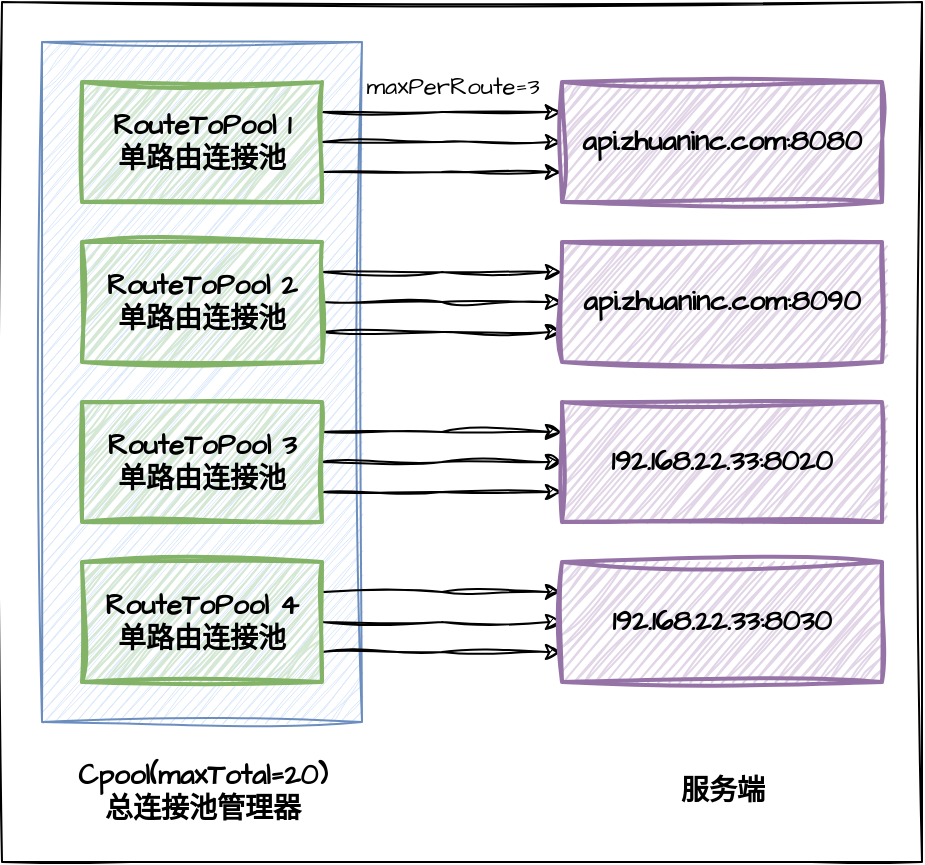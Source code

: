 <mxfile version="24.8.6">
  <diagram name="第 1 页" id="QfaMMkrawNyh-0iwjqjJ">
    <mxGraphModel dx="957" dy="761" grid="1" gridSize="10" guides="1" tooltips="1" connect="1" arrows="1" fold="1" page="1" pageScale="1" pageWidth="827" pageHeight="1169" math="0" shadow="0">
      <root>
        <mxCell id="0" />
        <mxCell id="1" parent="0" />
        <mxCell id="rSfpu-j_Z1Cd-BgFL8G5-55" value="" style="rounded=0;whiteSpace=wrap;html=1;sketch=1;hachureGap=4;jiggle=2;curveFitting=1;fontFamily=Architects Daughter;fontSource=https%3A%2F%2Ffonts.googleapis.com%2Fcss%3Ffamily%3DArchitects%2BDaughter;fillColor=none;" vertex="1" parent="1">
          <mxGeometry x="120" y="200" width="460" height="430" as="geometry" />
        </mxCell>
        <mxCell id="rSfpu-j_Z1Cd-BgFL8G5-52" value="" style="rounded=0;whiteSpace=wrap;html=1;sketch=1;hachureGap=4;jiggle=2;curveFitting=1;fontFamily=Architects Daughter;fontSource=https%3A%2F%2Ffonts.googleapis.com%2Fcss%3Ffamily%3DArchitects%2BDaughter;fillColor=#dae8fc;strokeColor=#6c8ebf;" vertex="1" parent="1">
          <mxGeometry x="140" y="220" width="160" height="340" as="geometry" />
        </mxCell>
        <mxCell id="rSfpu-j_Z1Cd-BgFL8G5-12" style="edgeStyle=orthogonalEdgeStyle;rounded=0;sketch=1;hachureGap=4;jiggle=2;curveFitting=1;orthogonalLoop=1;jettySize=auto;html=1;exitX=1;exitY=0.25;exitDx=0;exitDy=0;fontFamily=Architects Daughter;fontSource=https%3A%2F%2Ffonts.googleapis.com%2Fcss%3Ffamily%3DArchitects%2BDaughter;" edge="1" parent="1" source="rSfpu-j_Z1Cd-BgFL8G5-1">
          <mxGeometry relative="1" as="geometry">
            <mxPoint x="400" y="255" as="targetPoint" />
          </mxGeometry>
        </mxCell>
        <mxCell id="rSfpu-j_Z1Cd-BgFL8G5-17" style="edgeStyle=orthogonalEdgeStyle;rounded=0;sketch=1;hachureGap=4;jiggle=2;curveFitting=1;orthogonalLoop=1;jettySize=auto;html=1;exitX=1;exitY=0.75;exitDx=0;exitDy=0;fontFamily=Architects Daughter;fontSource=https%3A%2F%2Ffonts.googleapis.com%2Fcss%3Ffamily%3DArchitects%2BDaughter;" edge="1" parent="1" source="rSfpu-j_Z1Cd-BgFL8G5-1">
          <mxGeometry relative="1" as="geometry">
            <mxPoint x="400" y="285" as="targetPoint" />
          </mxGeometry>
        </mxCell>
        <mxCell id="rSfpu-j_Z1Cd-BgFL8G5-20" style="edgeStyle=orthogonalEdgeStyle;rounded=0;sketch=1;hachureGap=4;jiggle=2;curveFitting=1;orthogonalLoop=1;jettySize=auto;html=1;exitX=1;exitY=0.5;exitDx=0;exitDy=0;fontFamily=Architects Daughter;fontSource=https%3A%2F%2Ffonts.googleapis.com%2Fcss%3Ffamily%3DArchitects%2BDaughter;" edge="1" parent="1" source="rSfpu-j_Z1Cd-BgFL8G5-1">
          <mxGeometry relative="1" as="geometry">
            <mxPoint x="400" y="270" as="targetPoint" />
          </mxGeometry>
        </mxCell>
        <mxCell id="rSfpu-j_Z1Cd-BgFL8G5-1" value="&lt;span style=&quot;text-wrap-mode: nowrap;&quot;&gt;&lt;b&gt;&lt;font style=&quot;font-size: 14px;&quot;&gt;RouteToPool 1&lt;/font&gt;&lt;/b&gt;&lt;/span&gt;&lt;div&gt;&lt;span style=&quot;font-size: 14px; text-wrap-mode: nowrap;&quot;&gt;&lt;b&gt;单路由连接池&lt;/b&gt;&lt;/span&gt;&lt;/div&gt;" style="rounded=0;whiteSpace=wrap;html=1;sketch=1;hachureGap=4;jiggle=2;curveFitting=1;fontFamily=Architects Daughter;fontSource=https%3A%2F%2Ffonts.googleapis.com%2Fcss%3Ffamily%3DArchitects%2BDaughter;strokeWidth=2;shadow=0;textShadow=0;fillStyle=auto;glass=0;fillColor=#d5e8d4;strokeColor=#82b366;" vertex="1" parent="1">
          <mxGeometry x="160" y="240" width="120" height="60" as="geometry" />
        </mxCell>
        <mxCell id="rSfpu-j_Z1Cd-BgFL8G5-21" value="&lt;b&gt;&lt;font style=&quot;font-size: 14px;&quot;&gt;api.zhuaninc.com:8080&lt;/font&gt;&lt;/b&gt;" style="rounded=0;whiteSpace=wrap;html=1;sketch=1;hachureGap=4;jiggle=2;curveFitting=1;fontFamily=Architects Daughter;fontSource=https%3A%2F%2Ffonts.googleapis.com%2Fcss%3Ffamily%3DArchitects%2BDaughter;strokeWidth=2;fillColor=#e1d5e7;strokeColor=#9673a6;" vertex="1" parent="1">
          <mxGeometry x="400" y="240" width="160" height="60" as="geometry" />
        </mxCell>
        <mxCell id="rSfpu-j_Z1Cd-BgFL8G5-37" style="edgeStyle=orthogonalEdgeStyle;rounded=0;sketch=1;hachureGap=4;jiggle=2;curveFitting=1;orthogonalLoop=1;jettySize=auto;html=1;exitX=1;exitY=0.25;exitDx=0;exitDy=0;fontFamily=Architects Daughter;fontSource=https%3A%2F%2Ffonts.googleapis.com%2Fcss%3Ffamily%3DArchitects%2BDaughter;" edge="1" parent="1" source="rSfpu-j_Z1Cd-BgFL8G5-40">
          <mxGeometry relative="1" as="geometry">
            <mxPoint x="400" y="335" as="targetPoint" />
          </mxGeometry>
        </mxCell>
        <mxCell id="rSfpu-j_Z1Cd-BgFL8G5-38" style="edgeStyle=orthogonalEdgeStyle;rounded=0;sketch=1;hachureGap=4;jiggle=2;curveFitting=1;orthogonalLoop=1;jettySize=auto;html=1;exitX=1;exitY=0.75;exitDx=0;exitDy=0;fontFamily=Architects Daughter;fontSource=https%3A%2F%2Ffonts.googleapis.com%2Fcss%3Ffamily%3DArchitects%2BDaughter;" edge="1" parent="1" source="rSfpu-j_Z1Cd-BgFL8G5-40">
          <mxGeometry relative="1" as="geometry">
            <mxPoint x="400" y="365" as="targetPoint" />
          </mxGeometry>
        </mxCell>
        <mxCell id="rSfpu-j_Z1Cd-BgFL8G5-39" style="edgeStyle=orthogonalEdgeStyle;rounded=0;sketch=1;hachureGap=4;jiggle=2;curveFitting=1;orthogonalLoop=1;jettySize=auto;html=1;exitX=1;exitY=0.5;exitDx=0;exitDy=0;fontFamily=Architects Daughter;fontSource=https%3A%2F%2Ffonts.googleapis.com%2Fcss%3Ffamily%3DArchitects%2BDaughter;" edge="1" parent="1" source="rSfpu-j_Z1Cd-BgFL8G5-40">
          <mxGeometry relative="1" as="geometry">
            <mxPoint x="400" y="350" as="targetPoint" />
          </mxGeometry>
        </mxCell>
        <mxCell id="rSfpu-j_Z1Cd-BgFL8G5-40" value="&lt;span style=&quot;text-wrap-mode: nowrap;&quot;&gt;&lt;b&gt;&lt;font style=&quot;font-size: 14px;&quot;&gt;RouteToPool 2&lt;br&gt;&lt;/font&gt;&lt;/b&gt;&lt;/span&gt;&lt;div&gt;&lt;b style=&quot;background-color: initial; text-wrap-mode: nowrap; font-size: 14px;&quot;&gt;单&lt;/b&gt;&lt;b style=&quot;font-size: 14px; text-wrap-mode: nowrap;&quot;&gt;路由连接池&lt;/b&gt;&lt;span style=&quot;text-wrap-mode: nowrap;&quot;&gt;&lt;b&gt;&lt;font style=&quot;font-size: 14px;&quot;&gt;&lt;/font&gt;&lt;/b&gt;&lt;/span&gt;&lt;/div&gt;" style="rounded=0;whiteSpace=wrap;html=1;sketch=1;hachureGap=4;jiggle=2;curveFitting=1;fontFamily=Architects Daughter;fontSource=https%3A%2F%2Ffonts.googleapis.com%2Fcss%3Ffamily%3DArchitects%2BDaughter;strokeWidth=2;shadow=0;textShadow=0;fillStyle=auto;glass=0;fillColor=#d5e8d4;strokeColor=#82b366;" vertex="1" parent="1">
          <mxGeometry x="160" y="320" width="120" height="60" as="geometry" />
        </mxCell>
        <mxCell id="rSfpu-j_Z1Cd-BgFL8G5-41" value="&lt;b&gt;&lt;font style=&quot;font-size: 14px;&quot;&gt;api.zhuaninc.com:8090&lt;/font&gt;&lt;/b&gt;" style="rounded=0;whiteSpace=wrap;html=1;sketch=1;hachureGap=4;jiggle=2;curveFitting=1;fontFamily=Architects Daughter;fontSource=https%3A%2F%2Ffonts.googleapis.com%2Fcss%3Ffamily%3DArchitects%2BDaughter;strokeWidth=2;fillColor=#e1d5e7;strokeColor=#9673a6;" vertex="1" parent="1">
          <mxGeometry x="400" y="320" width="160" height="60" as="geometry" />
        </mxCell>
        <mxCell id="rSfpu-j_Z1Cd-BgFL8G5-42" style="edgeStyle=orthogonalEdgeStyle;rounded=0;sketch=1;hachureGap=4;jiggle=2;curveFitting=1;orthogonalLoop=1;jettySize=auto;html=1;exitX=1;exitY=0.25;exitDx=0;exitDy=0;fontFamily=Architects Daughter;fontSource=https%3A%2F%2Ffonts.googleapis.com%2Fcss%3Ffamily%3DArchitects%2BDaughter;" edge="1" parent="1" source="rSfpu-j_Z1Cd-BgFL8G5-45">
          <mxGeometry relative="1" as="geometry">
            <mxPoint x="400" y="415" as="targetPoint" />
          </mxGeometry>
        </mxCell>
        <mxCell id="rSfpu-j_Z1Cd-BgFL8G5-43" style="edgeStyle=orthogonalEdgeStyle;rounded=0;sketch=1;hachureGap=4;jiggle=2;curveFitting=1;orthogonalLoop=1;jettySize=auto;html=1;exitX=1;exitY=0.75;exitDx=0;exitDy=0;fontFamily=Architects Daughter;fontSource=https%3A%2F%2Ffonts.googleapis.com%2Fcss%3Ffamily%3DArchitects%2BDaughter;" edge="1" parent="1" source="rSfpu-j_Z1Cd-BgFL8G5-45">
          <mxGeometry relative="1" as="geometry">
            <mxPoint x="400" y="445" as="targetPoint" />
          </mxGeometry>
        </mxCell>
        <mxCell id="rSfpu-j_Z1Cd-BgFL8G5-44" style="edgeStyle=orthogonalEdgeStyle;rounded=0;sketch=1;hachureGap=4;jiggle=2;curveFitting=1;orthogonalLoop=1;jettySize=auto;html=1;exitX=1;exitY=0.5;exitDx=0;exitDy=0;fontFamily=Architects Daughter;fontSource=https%3A%2F%2Ffonts.googleapis.com%2Fcss%3Ffamily%3DArchitects%2BDaughter;" edge="1" parent="1" source="rSfpu-j_Z1Cd-BgFL8G5-45">
          <mxGeometry relative="1" as="geometry">
            <mxPoint x="400" y="430" as="targetPoint" />
          </mxGeometry>
        </mxCell>
        <mxCell id="rSfpu-j_Z1Cd-BgFL8G5-45" value="&lt;span style=&quot;text-wrap-mode: nowrap;&quot;&gt;&lt;b&gt;&lt;font style=&quot;font-size: 14px;&quot;&gt;RouteToPool 3&lt;br&gt;&lt;/font&gt;&lt;/b&gt;&lt;/span&gt;&lt;div&gt;&lt;b style=&quot;background-color: initial; text-wrap-mode: nowrap; font-size: 14px;&quot;&gt;单&lt;/b&gt;&lt;b style=&quot;font-size: 14px; text-wrap-mode: nowrap;&quot;&gt;路由连接池&lt;/b&gt;&lt;span style=&quot;text-wrap-mode: nowrap;&quot;&gt;&lt;b&gt;&lt;font style=&quot;font-size: 14px;&quot;&gt;&lt;/font&gt;&lt;/b&gt;&lt;/span&gt;&lt;/div&gt;" style="rounded=0;whiteSpace=wrap;html=1;sketch=1;hachureGap=4;jiggle=2;curveFitting=1;fontFamily=Architects Daughter;fontSource=https%3A%2F%2Ffonts.googleapis.com%2Fcss%3Ffamily%3DArchitects%2BDaughter;strokeWidth=2;shadow=0;textShadow=0;fillStyle=auto;glass=0;fillColor=#d5e8d4;strokeColor=#82b366;" vertex="1" parent="1">
          <mxGeometry x="160" y="400" width="120" height="60" as="geometry" />
        </mxCell>
        <mxCell id="rSfpu-j_Z1Cd-BgFL8G5-46" value="&lt;b&gt;&lt;font style=&quot;font-size: 14px;&quot;&gt;192.168.22.33:8020&lt;/font&gt;&lt;/b&gt;" style="rounded=0;whiteSpace=wrap;html=1;sketch=1;hachureGap=4;jiggle=2;curveFitting=1;fontFamily=Architects Daughter;fontSource=https%3A%2F%2Ffonts.googleapis.com%2Fcss%3Ffamily%3DArchitects%2BDaughter;strokeWidth=2;fillColor=#e1d5e7;strokeColor=#9673a6;" vertex="1" parent="1">
          <mxGeometry x="400" y="400" width="160" height="60" as="geometry" />
        </mxCell>
        <mxCell id="rSfpu-j_Z1Cd-BgFL8G5-47" style="edgeStyle=orthogonalEdgeStyle;rounded=0;sketch=1;hachureGap=4;jiggle=2;curveFitting=1;orthogonalLoop=1;jettySize=auto;html=1;exitX=1;exitY=0.25;exitDx=0;exitDy=0;fontFamily=Architects Daughter;fontSource=https%3A%2F%2Ffonts.googleapis.com%2Fcss%3Ffamily%3DArchitects%2BDaughter;" edge="1" parent="1" source="rSfpu-j_Z1Cd-BgFL8G5-50">
          <mxGeometry relative="1" as="geometry">
            <mxPoint x="400" y="495" as="targetPoint" />
          </mxGeometry>
        </mxCell>
        <mxCell id="rSfpu-j_Z1Cd-BgFL8G5-48" style="edgeStyle=orthogonalEdgeStyle;rounded=0;sketch=1;hachureGap=4;jiggle=2;curveFitting=1;orthogonalLoop=1;jettySize=auto;html=1;exitX=1;exitY=0.75;exitDx=0;exitDy=0;fontFamily=Architects Daughter;fontSource=https%3A%2F%2Ffonts.googleapis.com%2Fcss%3Ffamily%3DArchitects%2BDaughter;" edge="1" parent="1" source="rSfpu-j_Z1Cd-BgFL8G5-50">
          <mxGeometry relative="1" as="geometry">
            <mxPoint x="400" y="525" as="targetPoint" />
          </mxGeometry>
        </mxCell>
        <mxCell id="rSfpu-j_Z1Cd-BgFL8G5-49" style="edgeStyle=orthogonalEdgeStyle;rounded=0;sketch=1;hachureGap=4;jiggle=2;curveFitting=1;orthogonalLoop=1;jettySize=auto;html=1;exitX=1;exitY=0.5;exitDx=0;exitDy=0;fontFamily=Architects Daughter;fontSource=https%3A%2F%2Ffonts.googleapis.com%2Fcss%3Ffamily%3DArchitects%2BDaughter;" edge="1" parent="1" source="rSfpu-j_Z1Cd-BgFL8G5-50">
          <mxGeometry relative="1" as="geometry">
            <mxPoint x="400" y="510" as="targetPoint" />
          </mxGeometry>
        </mxCell>
        <mxCell id="rSfpu-j_Z1Cd-BgFL8G5-50" value="&lt;span style=&quot;text-wrap-mode: nowrap;&quot;&gt;&lt;b&gt;&lt;font style=&quot;font-size: 14px;&quot;&gt;RouteToPool 4&lt;br&gt;&lt;/font&gt;&lt;/b&gt;&lt;/span&gt;&lt;div&gt;&lt;b style=&quot;background-color: initial; text-wrap-mode: nowrap; font-size: 14px;&quot;&gt;单&lt;/b&gt;&lt;b style=&quot;font-size: 14px; text-wrap-mode: nowrap;&quot;&gt;路由连接池&lt;/b&gt;&lt;span style=&quot;text-wrap-mode: nowrap;&quot;&gt;&lt;b&gt;&lt;font style=&quot;font-size: 14px;&quot;&gt;&lt;/font&gt;&lt;/b&gt;&lt;/span&gt;&lt;/div&gt;" style="rounded=0;whiteSpace=wrap;html=1;sketch=1;hachureGap=4;jiggle=2;curveFitting=1;fontFamily=Architects Daughter;fontSource=https%3A%2F%2Ffonts.googleapis.com%2Fcss%3Ffamily%3DArchitects%2BDaughter;strokeWidth=2;shadow=0;textShadow=0;fillStyle=auto;glass=0;fillColor=#d5e8d4;strokeColor=#82b366;" vertex="1" parent="1">
          <mxGeometry x="160" y="480" width="120" height="60" as="geometry" />
        </mxCell>
        <mxCell id="rSfpu-j_Z1Cd-BgFL8G5-51" value="&lt;b&gt;&lt;font style=&quot;font-size: 14px;&quot;&gt;192.168.22.33:8030&lt;/font&gt;&lt;/b&gt;" style="rounded=0;whiteSpace=wrap;html=1;sketch=1;hachureGap=4;jiggle=2;curveFitting=1;fontFamily=Architects Daughter;fontSource=https%3A%2F%2Ffonts.googleapis.com%2Fcss%3Ffamily%3DArchitects%2BDaughter;strokeWidth=2;fillColor=#e1d5e7;strokeColor=#9673a6;" vertex="1" parent="1">
          <mxGeometry x="400" y="480" width="160" height="60" as="geometry" />
        </mxCell>
        <mxCell id="rSfpu-j_Z1Cd-BgFL8G5-53" value="&lt;b style=&quot;font-size: 14px;&quot;&gt;&lt;font style=&quot;font-size: 14px;&quot;&gt;Cpool(maxTotal=20)&lt;/font&gt;&lt;/b&gt;&lt;div style=&quot;font-size: 14px;&quot;&gt;&lt;b&gt;&lt;font style=&quot;font-size: 14px;&quot;&gt;总连接池管理器&lt;/font&gt;&lt;/b&gt;&lt;/div&gt;" style="text;html=1;align=center;verticalAlign=middle;resizable=0;points=[];autosize=1;strokeColor=none;fillColor=none;fontFamily=Architects Daughter;fontSource=https%3A%2F%2Ffonts.googleapis.com%2Fcss%3Ffamily%3DArchitects%2BDaughter;" vertex="1" parent="1">
          <mxGeometry x="145" y="570" width="150" height="50" as="geometry" />
        </mxCell>
        <mxCell id="rSfpu-j_Z1Cd-BgFL8G5-54" value="maxPerRoute=3" style="text;html=1;align=center;verticalAlign=middle;resizable=0;points=[];autosize=1;strokeColor=none;fillColor=none;fontFamily=Architects Daughter;fontSource=https%3A%2F%2Ffonts.googleapis.com%2Fcss%3Ffamily%3DArchitects%2BDaughter;" vertex="1" parent="1">
          <mxGeometry x="290" y="228" width="110" height="30" as="geometry" />
        </mxCell>
        <mxCell id="rSfpu-j_Z1Cd-BgFL8G5-56" value="&lt;b style=&quot;font-size: 14px;&quot;&gt;&lt;font style=&quot;font-size: 14px;&quot;&gt;服务端&lt;/font&gt;&lt;/b&gt;" style="text;html=1;align=center;verticalAlign=middle;resizable=0;points=[];autosize=1;strokeColor=none;fillColor=none;fontFamily=Architects Daughter;fontSource=https%3A%2F%2Ffonts.googleapis.com%2Fcss%3Ffamily%3DArchitects%2BDaughter;" vertex="1" parent="1">
          <mxGeometry x="445" y="580" width="70" height="30" as="geometry" />
        </mxCell>
      </root>
    </mxGraphModel>
  </diagram>
</mxfile>
